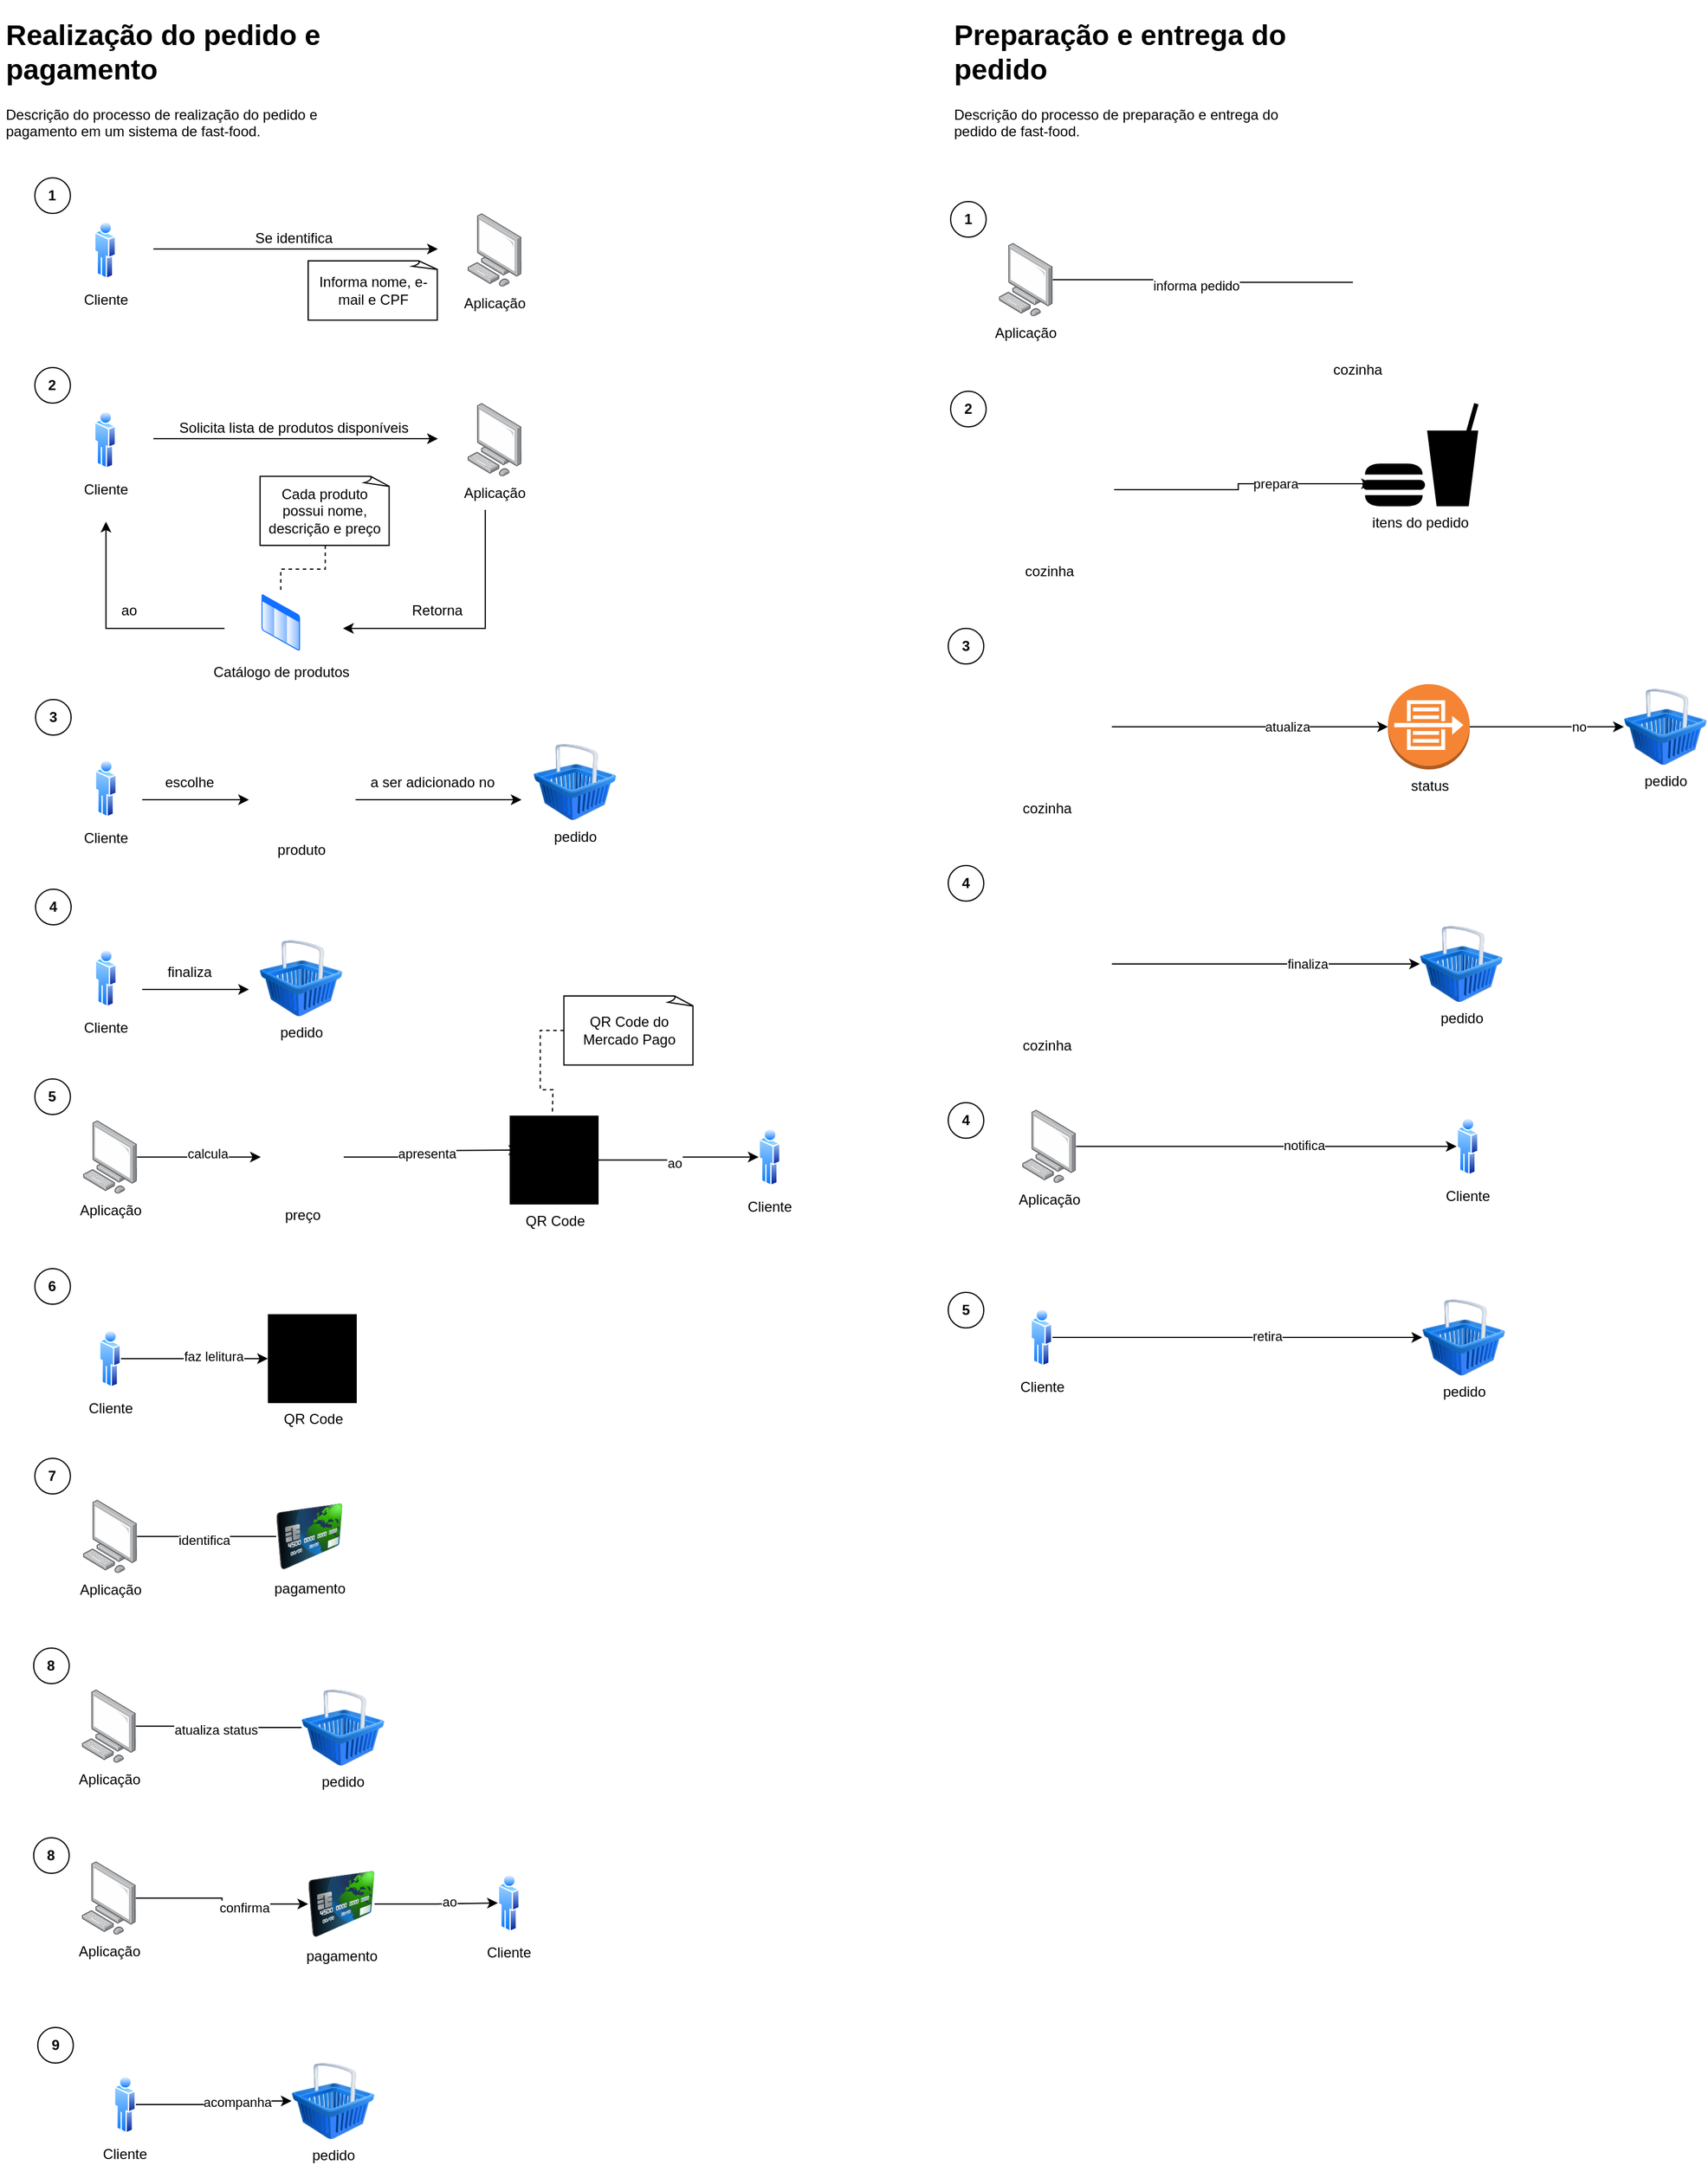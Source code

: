 <mxfile version="22.0.2" type="device">
  <diagram name="Page-1" id="wuaurv5I-6Jd20xGGzwU">
    <mxGraphModel dx="474" dy="1897" grid="1" gridSize="10" guides="1" tooltips="1" connect="1" arrows="1" fold="1" page="1" pageScale="1" pageWidth="850" pageHeight="1100" math="0" shadow="0">
      <root>
        <mxCell id="0" />
        <mxCell id="1" parent="0" />
        <mxCell id="OzX1Dmt7QXQ8DhSSnQp_-1" value="Cliente" style="image;aspect=fixed;perimeter=ellipsePerimeter;html=1;align=center;shadow=0;dashed=0;spacingTop=3;image=img/lib/active_directory/user.svg;" parent="1" vertex="1">
          <mxGeometry x="129.4" y="-724.1" width="18.5" height="50" as="geometry" />
        </mxCell>
        <mxCell id="OzX1Dmt7QXQ8DhSSnQp_-2" value="Aplicação" style="image;points=[];aspect=fixed;html=1;align=center;shadow=0;dashed=0;image=img/lib/allied_telesis/computer_and_terminals/Personal_Computer.svg;" parent="1" vertex="1">
          <mxGeometry x="444.4" y="-730" width="45.6" height="61.8" as="geometry" />
        </mxCell>
        <mxCell id="OzX1Dmt7QXQ8DhSSnQp_-3" value="" style="endArrow=classic;html=1;rounded=0;" parent="1" edge="1">
          <mxGeometry width="50" height="50" relative="1" as="geometry">
            <mxPoint x="179.4" y="-700" as="sourcePoint" />
            <mxPoint x="419.4" y="-700" as="targetPoint" />
          </mxGeometry>
        </mxCell>
        <mxCell id="OzX1Dmt7QXQ8DhSSnQp_-6" value="Solicita lista de produtos disponíveis" style="text;html=1;strokeColor=none;fillColor=none;align=center;verticalAlign=middle;whiteSpace=wrap;rounded=0;" parent="1" vertex="1">
          <mxGeometry x="157.9" y="-724.1" width="280" height="30" as="geometry" />
        </mxCell>
        <mxCell id="OzX1Dmt7QXQ8DhSSnQp_-8" value="&lt;b&gt;2&lt;/b&gt;" style="ellipse;whiteSpace=wrap;html=1;aspect=fixed;" parent="1" vertex="1">
          <mxGeometry x="79.4" y="-760" width="30" height="30" as="geometry" />
        </mxCell>
        <mxCell id="OzX1Dmt7QXQ8DhSSnQp_-11" value="" style="endArrow=classic;html=1;rounded=0;" parent="1" edge="1">
          <mxGeometry width="50" height="50" relative="1" as="geometry">
            <mxPoint x="459.4" y="-640" as="sourcePoint" />
            <mxPoint x="339.4" y="-540" as="targetPoint" />
            <Array as="points">
              <mxPoint x="459.4" y="-540" />
            </Array>
          </mxGeometry>
        </mxCell>
        <mxCell id="OzX1Dmt7QXQ8DhSSnQp_-12" value="Catálogo de produtos" style="image;aspect=fixed;perimeter=ellipsePerimeter;html=1;align=center;shadow=0;dashed=0;spacingTop=3;image=img/lib/active_directory/list.svg;" parent="1" vertex="1">
          <mxGeometry x="269.4" y="-570" width="35" height="50" as="geometry" />
        </mxCell>
        <mxCell id="OzX1Dmt7QXQ8DhSSnQp_-13" value="Retorna" style="text;html=1;strokeColor=none;fillColor=none;align=center;verticalAlign=middle;whiteSpace=wrap;rounded=0;" parent="1" vertex="1">
          <mxGeometry x="389.4" y="-570" width="60" height="30" as="geometry" />
        </mxCell>
        <mxCell id="OzX1Dmt7QXQ8DhSSnQp_-14" value="" style="endArrow=classic;html=1;rounded=0;" parent="1" edge="1">
          <mxGeometry width="50" height="50" relative="1" as="geometry">
            <mxPoint x="239.4" y="-540" as="sourcePoint" />
            <mxPoint x="139.4" y="-630" as="targetPoint" />
            <Array as="points">
              <mxPoint x="139.4" y="-540" />
            </Array>
          </mxGeometry>
        </mxCell>
        <mxCell id="OzX1Dmt7QXQ8DhSSnQp_-15" value="ao" style="text;html=1;strokeColor=none;fillColor=none;align=center;verticalAlign=middle;whiteSpace=wrap;rounded=0;" parent="1" vertex="1">
          <mxGeometry x="129.4" y="-570" width="60" height="30" as="geometry" />
        </mxCell>
        <mxCell id="OzX1Dmt7QXQ8DhSSnQp_-17" value="Cliente" style="image;aspect=fixed;perimeter=ellipsePerimeter;html=1;align=center;shadow=0;dashed=0;spacingTop=3;image=img/lib/active_directory/user.svg;" parent="1" vertex="1">
          <mxGeometry x="130" y="-430" width="18.5" height="50" as="geometry" />
        </mxCell>
        <mxCell id="OzX1Dmt7QXQ8DhSSnQp_-18" value="produto" style="shape=image;html=1;verticalAlign=top;verticalLabelPosition=bottom;labelBackgroundColor=#ffffff;imageAspect=0;aspect=fixed;image=https://cdn1.iconfinder.com/data/icons/cartoon-snack/128/burger-128.png" parent="1" vertex="1">
          <mxGeometry x="270" y="-435.5" width="68" height="68" as="geometry" />
        </mxCell>
        <mxCell id="OzX1Dmt7QXQ8DhSSnQp_-19" value="" style="endArrow=classic;html=1;rounded=0;" parent="1" edge="1">
          <mxGeometry width="50" height="50" relative="1" as="geometry">
            <mxPoint x="170" y="-395.5" as="sourcePoint" />
            <mxPoint x="260" y="-395.5" as="targetPoint" />
          </mxGeometry>
        </mxCell>
        <mxCell id="OzX1Dmt7QXQ8DhSSnQp_-20" value="escolhe" style="text;html=1;strokeColor=none;fillColor=none;align=center;verticalAlign=middle;whiteSpace=wrap;rounded=0;" parent="1" vertex="1">
          <mxGeometry x="180" y="-425.5" width="60" height="30" as="geometry" />
        </mxCell>
        <mxCell id="OzX1Dmt7QXQ8DhSSnQp_-22" value="&lt;b&gt;3&lt;/b&gt;" style="ellipse;whiteSpace=wrap;html=1;aspect=fixed;" parent="1" vertex="1">
          <mxGeometry x="80" y="-480" width="30" height="30" as="geometry" />
        </mxCell>
        <mxCell id="OzX1Dmt7QXQ8DhSSnQp_-23" value="pedido" style="image;html=1;image=img/lib/clip_art/finance/Shopping_Cart_128x128.png" parent="1" vertex="1">
          <mxGeometry x="500" y="-442.5" width="70" height="64" as="geometry" />
        </mxCell>
        <mxCell id="OzX1Dmt7QXQ8DhSSnQp_-24" value="" style="endArrow=classic;html=1;rounded=0;" parent="1" edge="1">
          <mxGeometry width="50" height="50" relative="1" as="geometry">
            <mxPoint x="350" y="-395.5" as="sourcePoint" />
            <mxPoint x="490" y="-395.5" as="targetPoint" />
          </mxGeometry>
        </mxCell>
        <mxCell id="OzX1Dmt7QXQ8DhSSnQp_-25" value="a ser adicionado no" style="text;html=1;strokeColor=none;fillColor=none;align=center;verticalAlign=middle;whiteSpace=wrap;rounded=0;" parent="1" vertex="1">
          <mxGeometry x="360" y="-425.5" width="110" height="30" as="geometry" />
        </mxCell>
        <mxCell id="OzX1Dmt7QXQ8DhSSnQp_-26" value="&lt;h1&gt;Realização do pedido e pagamento&lt;/h1&gt;&lt;p&gt;Descrição do processo de realização do pedido e pagamento em um sistema de fast-food.&lt;/p&gt;" style="text;html=1;strokeColor=none;fillColor=none;spacing=5;spacingTop=-20;whiteSpace=wrap;overflow=hidden;rounded=0;" parent="1" vertex="1">
          <mxGeometry x="50" y="-1060" width="290" height="140" as="geometry" />
        </mxCell>
        <mxCell id="OzX1Dmt7QXQ8DhSSnQp_-27" value="Cliente" style="image;aspect=fixed;perimeter=ellipsePerimeter;html=1;align=center;shadow=0;dashed=0;spacingTop=3;image=img/lib/active_directory/user.svg;" parent="1" vertex="1">
          <mxGeometry x="130" y="-270" width="18.5" height="50" as="geometry" />
        </mxCell>
        <mxCell id="OzX1Dmt7QXQ8DhSSnQp_-29" value="" style="endArrow=classic;html=1;rounded=0;" parent="1" edge="1">
          <mxGeometry width="50" height="50" relative="1" as="geometry">
            <mxPoint x="170" y="-235.5" as="sourcePoint" />
            <mxPoint x="260" y="-235.5" as="targetPoint" />
          </mxGeometry>
        </mxCell>
        <mxCell id="OzX1Dmt7QXQ8DhSSnQp_-30" value="finaliza" style="text;html=1;strokeColor=none;fillColor=none;align=center;verticalAlign=middle;whiteSpace=wrap;rounded=0;" parent="1" vertex="1">
          <mxGeometry x="180" y="-265.5" width="60" height="30" as="geometry" />
        </mxCell>
        <mxCell id="OzX1Dmt7QXQ8DhSSnQp_-31" value="&lt;b&gt;4&lt;/b&gt;" style="ellipse;whiteSpace=wrap;html=1;aspect=fixed;" parent="1" vertex="1">
          <mxGeometry x="80" y="-320" width="30" height="30" as="geometry" />
        </mxCell>
        <mxCell id="OzX1Dmt7QXQ8DhSSnQp_-32" value="pedido" style="image;html=1;image=img/lib/clip_art/finance/Shopping_Cart_128x128.png" parent="1" vertex="1">
          <mxGeometry x="269" y="-277" width="70" height="64" as="geometry" />
        </mxCell>
        <mxCell id="ye5l1tjyb0kLey99E6Re-64" style="edgeStyle=orthogonalEdgeStyle;rounded=0;orthogonalLoop=1;jettySize=auto;html=1;" parent="1" source="OzX1Dmt7QXQ8DhSSnQp_-35" edge="1">
          <mxGeometry relative="1" as="geometry">
            <mxPoint x="488" y="-100" as="targetPoint" />
          </mxGeometry>
        </mxCell>
        <mxCell id="ye5l1tjyb0kLey99E6Re-67" value="apresenta" style="edgeLabel;html=1;align=center;verticalAlign=middle;resizable=0;points=[];" parent="ye5l1tjyb0kLey99E6Re-64" vertex="1" connectable="0">
          <mxGeometry x="-0.086" y="3" relative="1" as="geometry">
            <mxPoint as="offset" />
          </mxGeometry>
        </mxCell>
        <mxCell id="OzX1Dmt7QXQ8DhSSnQp_-35" value="preço" style="shape=image;html=1;verticalAlign=top;verticalLabelPosition=bottom;labelBackgroundColor=#ffffff;imageAspect=0;aspect=fixed;image=https://cdn0.iconfinder.com/data/icons/business-startup-10/50/29-128.png" parent="1" vertex="1">
          <mxGeometry x="270.0" y="-129.1" width="70" height="70" as="geometry" />
        </mxCell>
        <mxCell id="OzX1Dmt7QXQ8DhSSnQp_-36" value="" style="endArrow=classic;html=1;rounded=0;" parent="1" source="ye5l1tjyb0kLey99E6Re-16" target="OzX1Dmt7QXQ8DhSSnQp_-35" edge="1">
          <mxGeometry width="50" height="50" relative="1" as="geometry">
            <mxPoint x="720" y="-174" as="sourcePoint" />
            <mxPoint x="820" y="-174.5" as="targetPoint" />
          </mxGeometry>
        </mxCell>
        <mxCell id="ye5l1tjyb0kLey99E6Re-18" value="calcula" style="edgeLabel;html=1;align=center;verticalAlign=middle;resizable=0;points=[];" parent="OzX1Dmt7QXQ8DhSSnQp_-36" vertex="1" connectable="0">
          <mxGeometry x="0.143" y="3" relative="1" as="geometry">
            <mxPoint as="offset" />
          </mxGeometry>
        </mxCell>
        <mxCell id="OzX1Dmt7QXQ8DhSSnQp_-38" value="pagamento" style="image;html=1;image=img/lib/clip_art/finance/Credit_Card_128x128.png" parent="1" vertex="1">
          <mxGeometry x="283" y="195.9" width="56" height="60" as="geometry" />
        </mxCell>
        <mxCell id="ye5l1tjyb0kLey99E6Re-1" value="Cliente" style="image;aspect=fixed;perimeter=ellipsePerimeter;html=1;align=center;shadow=0;dashed=0;spacingTop=3;image=img/lib/active_directory/user.svg;" parent="1" vertex="1">
          <mxGeometry x="129.4" y="-884.1" width="18.5" height="50" as="geometry" />
        </mxCell>
        <mxCell id="ye5l1tjyb0kLey99E6Re-2" value="Aplicação" style="image;points=[];aspect=fixed;html=1;align=center;shadow=0;dashed=0;image=img/lib/allied_telesis/computer_and_terminals/Personal_Computer.svg;" parent="1" vertex="1">
          <mxGeometry x="444.4" y="-890" width="45.6" height="61.8" as="geometry" />
        </mxCell>
        <mxCell id="ye5l1tjyb0kLey99E6Re-3" value="" style="endArrow=classic;html=1;rounded=0;" parent="1" edge="1">
          <mxGeometry width="50" height="50" relative="1" as="geometry">
            <mxPoint x="179.4" y="-860" as="sourcePoint" />
            <mxPoint x="419.4" y="-860" as="targetPoint" />
          </mxGeometry>
        </mxCell>
        <mxCell id="ye5l1tjyb0kLey99E6Re-4" value="Se identifica" style="text;html=1;strokeColor=none;fillColor=none;align=center;verticalAlign=middle;whiteSpace=wrap;rounded=0;" parent="1" vertex="1">
          <mxGeometry x="157.9" y="-884.1" width="280" height="30" as="geometry" />
        </mxCell>
        <mxCell id="ye5l1tjyb0kLey99E6Re-5" value="&lt;b&gt;1&lt;/b&gt;" style="ellipse;whiteSpace=wrap;html=1;aspect=fixed;" parent="1" vertex="1">
          <mxGeometry x="79.4" y="-920" width="30" height="30" as="geometry" />
        </mxCell>
        <mxCell id="ye5l1tjyb0kLey99E6Re-12" value="Informa nome, e-mail e CPF" style="whiteSpace=wrap;html=1;shape=mxgraph.basic.document" parent="1" vertex="1">
          <mxGeometry x="310" y="-850" width="110" height="50" as="geometry" />
        </mxCell>
        <mxCell id="ye5l1tjyb0kLey99E6Re-15" style="edgeStyle=orthogonalEdgeStyle;rounded=0;orthogonalLoop=1;jettySize=auto;html=1;endArrow=none;endFill=0;dashed=1;" parent="1" source="ye5l1tjyb0kLey99E6Re-13" target="OzX1Dmt7QXQ8DhSSnQp_-12" edge="1">
          <mxGeometry relative="1" as="geometry" />
        </mxCell>
        <mxCell id="ye5l1tjyb0kLey99E6Re-13" value="Cada produto possui nome, descrição e preço" style="whiteSpace=wrap;html=1;shape=mxgraph.basic.document" parent="1" vertex="1">
          <mxGeometry x="269.4" y="-668.2" width="110" height="58.2" as="geometry" />
        </mxCell>
        <mxCell id="ye5l1tjyb0kLey99E6Re-16" value="Aplicação" style="image;points=[];aspect=fixed;html=1;align=center;shadow=0;dashed=0;image=img/lib/allied_telesis/computer_and_terminals/Personal_Computer.svg;" parent="1" vertex="1">
          <mxGeometry x="120" y="-125.0" width="45.6" height="61.8" as="geometry" />
        </mxCell>
        <mxCell id="ye5l1tjyb0kLey99E6Re-19" value="&lt;b&gt;5&lt;/b&gt;" style="ellipse;whiteSpace=wrap;html=1;aspect=fixed;" parent="1" vertex="1">
          <mxGeometry x="79.4" y="-160" width="30" height="30" as="geometry" />
        </mxCell>
        <mxCell id="ye5l1tjyb0kLey99E6Re-20" value="Cliente" style="image;aspect=fixed;perimeter=ellipsePerimeter;html=1;align=center;shadow=0;dashed=0;spacingTop=3;image=img/lib/active_directory/user.svg;" parent="1" vertex="1">
          <mxGeometry x="690" y="-119.1" width="18.5" height="50" as="geometry" />
        </mxCell>
        <mxCell id="ye5l1tjyb0kLey99E6Re-29" value="&lt;b&gt;6&lt;/b&gt;" style="ellipse;whiteSpace=wrap;html=1;aspect=fixed;" parent="1" vertex="1">
          <mxGeometry x="79.4" width="30" height="30" as="geometry" />
        </mxCell>
        <mxCell id="ye5l1tjyb0kLey99E6Re-31" style="edgeStyle=orthogonalEdgeStyle;rounded=0;orthogonalLoop=1;jettySize=auto;html=1;" parent="1" source="ye5l1tjyb0kLey99E6Re-30" target="ye5l1tjyb0kLey99E6Re-70" edge="1">
          <mxGeometry relative="1" as="geometry">
            <mxPoint x="260" y="76" as="targetPoint" />
          </mxGeometry>
        </mxCell>
        <mxCell id="ye5l1tjyb0kLey99E6Re-32" value="faz lelitura" style="edgeLabel;html=1;align=center;verticalAlign=middle;resizable=0;points=[];" parent="ye5l1tjyb0kLey99E6Re-31" vertex="1" connectable="0">
          <mxGeometry x="0.25" y="2" relative="1" as="geometry">
            <mxPoint as="offset" />
          </mxGeometry>
        </mxCell>
        <mxCell id="ye5l1tjyb0kLey99E6Re-30" value="Cliente" style="image;aspect=fixed;perimeter=ellipsePerimeter;html=1;align=center;shadow=0;dashed=0;spacingTop=3;image=img/lib/active_directory/user.svg;" parent="1" vertex="1">
          <mxGeometry x="133.55" y="50.9" width="18.5" height="50" as="geometry" />
        </mxCell>
        <mxCell id="ye5l1tjyb0kLey99E6Re-74" style="edgeStyle=orthogonalEdgeStyle;rounded=0;orthogonalLoop=1;jettySize=auto;html=1;endArrow=none;endFill=0;" parent="1" source="ye5l1tjyb0kLey99E6Re-39" target="OzX1Dmt7QXQ8DhSSnQp_-38" edge="1">
          <mxGeometry relative="1" as="geometry" />
        </mxCell>
        <mxCell id="ye5l1tjyb0kLey99E6Re-75" value="identifica" style="edgeLabel;html=1;align=center;verticalAlign=middle;resizable=0;points=[];" parent="ye5l1tjyb0kLey99E6Re-74" vertex="1" connectable="0">
          <mxGeometry x="-0.039" y="-3" relative="1" as="geometry">
            <mxPoint as="offset" />
          </mxGeometry>
        </mxCell>
        <mxCell id="ye5l1tjyb0kLey99E6Re-39" value="Aplicação" style="image;points=[];aspect=fixed;html=1;align=center;shadow=0;dashed=0;image=img/lib/allied_telesis/computer_and_terminals/Personal_Computer.svg;" parent="1" vertex="1">
          <mxGeometry x="120" y="195.0" width="45.6" height="61.8" as="geometry" />
        </mxCell>
        <mxCell id="ye5l1tjyb0kLey99E6Re-40" value="&lt;b&gt;7&lt;/b&gt;" style="ellipse;whiteSpace=wrap;html=1;aspect=fixed;" parent="1" vertex="1">
          <mxGeometry x="79.4" y="160" width="30" height="30" as="geometry" />
        </mxCell>
        <mxCell id="ye5l1tjyb0kLey99E6Re-65" style="edgeStyle=orthogonalEdgeStyle;rounded=0;orthogonalLoop=1;jettySize=auto;html=1;entryX=0;entryY=0.5;entryDx=0;entryDy=0;exitX=1;exitY=0.5;exitDx=0;exitDy=0;" parent="1" source="ye5l1tjyb0kLey99E6Re-73" target="ye5l1tjyb0kLey99E6Re-20" edge="1">
          <mxGeometry relative="1" as="geometry">
            <mxPoint x="544.25" y="-94.1" as="sourcePoint" />
          </mxGeometry>
        </mxCell>
        <mxCell id="ye5l1tjyb0kLey99E6Re-66" value="ao" style="edgeLabel;html=1;align=center;verticalAlign=middle;resizable=0;points=[];" parent="ye5l1tjyb0kLey99E6Re-65" vertex="1" connectable="0">
          <mxGeometry x="-0.076" y="-2" relative="1" as="geometry">
            <mxPoint as="offset" />
          </mxGeometry>
        </mxCell>
        <mxCell id="ye5l1tjyb0kLey99E6Re-69" style="edgeStyle=orthogonalEdgeStyle;rounded=0;orthogonalLoop=1;jettySize=auto;html=1;endArrow=none;endFill=0;dashed=1;" parent="1" source="ye5l1tjyb0kLey99E6Re-68" edge="1">
          <mxGeometry relative="1" as="geometry">
            <mxPoint x="516" y="-130" as="targetPoint" />
          </mxGeometry>
        </mxCell>
        <mxCell id="ye5l1tjyb0kLey99E6Re-68" value="QR Code do Mercado Pago" style="whiteSpace=wrap;html=1;shape=mxgraph.basic.document" parent="1" vertex="1">
          <mxGeometry x="525.75" y="-230.0" width="110" height="58.2" as="geometry" />
        </mxCell>
        <mxCell id="ye5l1tjyb0kLey99E6Re-70" value="QR Code" style="shape=image;html=1;verticalAlign=top;verticalLabelPosition=bottom;labelBackgroundColor=#ffffff;imageAspect=0;aspect=fixed;image=https://cdn1.iconfinder.com/data/icons/ionicons-outline-vol-2/512/qr-code-outline-128.png;imageBackground=#000000;" parent="1" vertex="1">
          <mxGeometry x="276" y="38.4" width="75" height="75" as="geometry" />
        </mxCell>
        <mxCell id="ye5l1tjyb0kLey99E6Re-73" value="QR Code" style="shape=image;html=1;verticalAlign=top;verticalLabelPosition=bottom;labelBackgroundColor=#ffffff;imageAspect=0;aspect=fixed;image=https://cdn1.iconfinder.com/data/icons/ionicons-outline-vol-2/512/qr-code-outline-128.png;imageBackground=#000000;" parent="1" vertex="1">
          <mxGeometry x="480" y="-129.1" width="75" height="75" as="geometry" />
        </mxCell>
        <mxCell id="ye5l1tjyb0kLey99E6Re-77" style="edgeStyle=orthogonalEdgeStyle;rounded=0;orthogonalLoop=1;jettySize=auto;html=1;endArrow=none;endFill=0;" parent="1" source="ye5l1tjyb0kLey99E6Re-79" target="ye5l1tjyb0kLey99E6Re-81" edge="1">
          <mxGeometry relative="1" as="geometry">
            <mxPoint x="282" y="385.9" as="targetPoint" />
          </mxGeometry>
        </mxCell>
        <mxCell id="ye5l1tjyb0kLey99E6Re-78" value="atualiza status" style="edgeLabel;html=1;align=center;verticalAlign=middle;resizable=0;points=[];" parent="ye5l1tjyb0kLey99E6Re-77" vertex="1" connectable="0">
          <mxGeometry x="-0.039" y="-3" relative="1" as="geometry">
            <mxPoint as="offset" />
          </mxGeometry>
        </mxCell>
        <mxCell id="ye5l1tjyb0kLey99E6Re-79" value="Aplicação" style="image;points=[];aspect=fixed;html=1;align=center;shadow=0;dashed=0;image=img/lib/allied_telesis/computer_and_terminals/Personal_Computer.svg;" parent="1" vertex="1">
          <mxGeometry x="119" y="355.0" width="45.6" height="61.8" as="geometry" />
        </mxCell>
        <mxCell id="ye5l1tjyb0kLey99E6Re-80" value="&lt;b&gt;8&lt;/b&gt;" style="ellipse;whiteSpace=wrap;html=1;aspect=fixed;" parent="1" vertex="1">
          <mxGeometry x="78.4" y="320" width="30" height="30" as="geometry" />
        </mxCell>
        <mxCell id="ye5l1tjyb0kLey99E6Re-81" value="pedido" style="image;html=1;image=img/lib/clip_art/finance/Shopping_Cart_128x128.png" parent="1" vertex="1">
          <mxGeometry x="304.4" y="355" width="70" height="64" as="geometry" />
        </mxCell>
        <mxCell id="ye5l1tjyb0kLey99E6Re-83" value="&lt;h1&gt;Preparação e entrega do pedido&lt;/h1&gt;&lt;p&gt;Descrição do processo de preparação e entrega do pedido de fast-food.&lt;/p&gt;" style="text;html=1;strokeColor=none;fillColor=none;spacing=5;spacingTop=-20;whiteSpace=wrap;overflow=hidden;rounded=0;" parent="1" vertex="1">
          <mxGeometry x="850" y="-1060" width="290" height="140" as="geometry" />
        </mxCell>
        <mxCell id="ye5l1tjyb0kLey99E6Re-85" style="edgeStyle=orthogonalEdgeStyle;rounded=0;orthogonalLoop=1;jettySize=auto;html=1;endArrow=none;endFill=0;entryX=0.469;entryY=0.532;entryDx=0;entryDy=0;entryPerimeter=0;" parent="1" source="ye5l1tjyb0kLey99E6Re-87" target="ye5l1tjyb0kLey99E6Re-92" edge="1">
          <mxGeometry relative="1" as="geometry">
            <mxPoint x="1078" y="-833" as="targetPoint" />
          </mxGeometry>
        </mxCell>
        <mxCell id="ye5l1tjyb0kLey99E6Re-86" value="informa pedido" style="edgeLabel;html=1;align=center;verticalAlign=middle;resizable=0;points=[];" parent="ye5l1tjyb0kLey99E6Re-85" vertex="1" connectable="0">
          <mxGeometry x="-0.039" y="-3" relative="1" as="geometry">
            <mxPoint as="offset" />
          </mxGeometry>
        </mxCell>
        <mxCell id="ye5l1tjyb0kLey99E6Re-87" value="Aplicação" style="image;points=[];aspect=fixed;html=1;align=center;shadow=0;dashed=0;image=img/lib/allied_telesis/computer_and_terminals/Personal_Computer.svg;" parent="1" vertex="1">
          <mxGeometry x="892.6" y="-865" width="45.6" height="61.8" as="geometry" />
        </mxCell>
        <mxCell id="ye5l1tjyb0kLey99E6Re-88" value="&lt;b&gt;1&lt;/b&gt;" style="ellipse;whiteSpace=wrap;html=1;aspect=fixed;" parent="1" vertex="1">
          <mxGeometry x="852" y="-900" width="30" height="30" as="geometry" />
        </mxCell>
        <mxCell id="ye5l1tjyb0kLey99E6Re-92" value="cozinha" style="shape=image;html=1;verticalAlign=top;verticalLabelPosition=bottom;labelBackgroundColor=#ffffff;imageAspect=0;aspect=fixed;image=https://cdn0.iconfinder.com/data/icons/kameleon-free-pack/110/Chef-2-128.png" parent="1" vertex="1">
          <mxGeometry x="1131.4" y="-900" width="128" height="128" as="geometry" />
        </mxCell>
        <mxCell id="ye5l1tjyb0kLey99E6Re-96" value="&lt;b&gt;2&lt;/b&gt;" style="ellipse;whiteSpace=wrap;html=1;aspect=fixed;" parent="1" vertex="1">
          <mxGeometry x="852" y="-740" width="30" height="30" as="geometry" />
        </mxCell>
        <mxCell id="ye5l1tjyb0kLey99E6Re-99" style="edgeStyle=orthogonalEdgeStyle;rounded=0;orthogonalLoop=1;jettySize=auto;html=1;entryX=0.082;entryY=0.782;entryDx=0;entryDy=0;entryPerimeter=0;" parent="1" source="ye5l1tjyb0kLey99E6Re-97" target="ye5l1tjyb0kLey99E6Re-98" edge="1">
          <mxGeometry relative="1" as="geometry" />
        </mxCell>
        <mxCell id="ye5l1tjyb0kLey99E6Re-100" value="prepara" style="edgeLabel;html=1;align=center;verticalAlign=middle;resizable=0;points=[];" parent="ye5l1tjyb0kLey99E6Re-99" vertex="1" connectable="0">
          <mxGeometry x="0.264" relative="1" as="geometry">
            <mxPoint as="offset" />
          </mxGeometry>
        </mxCell>
        <mxCell id="ye5l1tjyb0kLey99E6Re-97" value="cozinha" style="shape=image;html=1;verticalAlign=top;verticalLabelPosition=bottom;labelBackgroundColor=#ffffff;imageAspect=0;aspect=fixed;image=https://cdn0.iconfinder.com/data/icons/kameleon-free-pack/110/Chef-2-128.png" parent="1" vertex="1">
          <mxGeometry x="880" y="-712" width="110" height="110" as="geometry" />
        </mxCell>
        <mxCell id="ye5l1tjyb0kLey99E6Re-98" value="itens do pedido" style="shape=mxgraph.signs.food.fast_food;html=1;pointerEvents=1;fillColor=#000000;strokeColor=none;verticalLabelPosition=bottom;verticalAlign=top;align=center;" parent="1" vertex="1">
          <mxGeometry x="1199.4" y="-730" width="98" height="87" as="geometry" />
        </mxCell>
        <mxCell id="ye5l1tjyb0kLey99E6Re-101" value="&lt;b&gt;3&lt;/b&gt;" style="ellipse;whiteSpace=wrap;html=1;aspect=fixed;" parent="1" vertex="1">
          <mxGeometry x="850" y="-540" width="30" height="30" as="geometry" />
        </mxCell>
        <mxCell id="ye5l1tjyb0kLey99E6Re-102" style="edgeStyle=orthogonalEdgeStyle;rounded=0;orthogonalLoop=1;jettySize=auto;html=1;" parent="1" source="ye5l1tjyb0kLey99E6Re-104" target="ye5l1tjyb0kLey99E6Re-107" edge="1">
          <mxGeometry relative="1" as="geometry">
            <mxPoint x="1205.436" y="-461.966" as="targetPoint" />
          </mxGeometry>
        </mxCell>
        <mxCell id="ye5l1tjyb0kLey99E6Re-103" value="atualiza" style="edgeLabel;html=1;align=center;verticalAlign=middle;resizable=0;points=[];" parent="ye5l1tjyb0kLey99E6Re-102" vertex="1" connectable="0">
          <mxGeometry x="0.264" relative="1" as="geometry">
            <mxPoint as="offset" />
          </mxGeometry>
        </mxCell>
        <mxCell id="ye5l1tjyb0kLey99E6Re-104" value="cozinha" style="shape=image;html=1;verticalAlign=top;verticalLabelPosition=bottom;labelBackgroundColor=#ffffff;imageAspect=0;aspect=fixed;image=https://cdn0.iconfinder.com/data/icons/kameleon-free-pack/110/Chef-2-128.png" parent="1" vertex="1">
          <mxGeometry x="878" y="-512" width="110" height="110" as="geometry" />
        </mxCell>
        <mxCell id="ye5l1tjyb0kLey99E6Re-111" style="edgeStyle=orthogonalEdgeStyle;rounded=0;orthogonalLoop=1;jettySize=auto;html=1;" parent="1" source="ye5l1tjyb0kLey99E6Re-107" target="ye5l1tjyb0kLey99E6Re-110" edge="1">
          <mxGeometry relative="1" as="geometry" />
        </mxCell>
        <mxCell id="ye5l1tjyb0kLey99E6Re-112" value="no" style="edgeLabel;html=1;align=center;verticalAlign=middle;resizable=0;points=[];" parent="ye5l1tjyb0kLey99E6Re-111" vertex="1" connectable="0">
          <mxGeometry x="0.415" relative="1" as="geometry">
            <mxPoint as="offset" />
          </mxGeometry>
        </mxCell>
        <mxCell id="ye5l1tjyb0kLey99E6Re-107" value="status" style="outlineConnect=0;dashed=0;verticalLabelPosition=bottom;verticalAlign=top;align=center;html=1;shape=mxgraph.aws3.flow_logs;fillColor=#F58534;gradientColor=none;" parent="1" vertex="1">
          <mxGeometry x="1221" y="-493" width="69" height="72" as="geometry" />
        </mxCell>
        <mxCell id="ye5l1tjyb0kLey99E6Re-110" value="pedido" style="image;html=1;image=img/lib/clip_art/finance/Shopping_Cart_128x128.png" parent="1" vertex="1">
          <mxGeometry x="1420" y="-489" width="70" height="64" as="geometry" />
        </mxCell>
        <mxCell id="ye5l1tjyb0kLey99E6Re-113" value="&lt;b&gt;4&lt;/b&gt;" style="ellipse;whiteSpace=wrap;html=1;aspect=fixed;" parent="1" vertex="1">
          <mxGeometry x="850" y="-340" width="30" height="30" as="geometry" />
        </mxCell>
        <mxCell id="ye5l1tjyb0kLey99E6Re-114" style="edgeStyle=orthogonalEdgeStyle;rounded=0;orthogonalLoop=1;jettySize=auto;html=1;" parent="1" source="ye5l1tjyb0kLey99E6Re-116" target="ye5l1tjyb0kLey99E6Re-120" edge="1">
          <mxGeometry relative="1" as="geometry">
            <mxPoint x="1221" y="-257" as="targetPoint" />
          </mxGeometry>
        </mxCell>
        <mxCell id="ye5l1tjyb0kLey99E6Re-115" value="finaliza" style="edgeLabel;html=1;align=center;verticalAlign=middle;resizable=0;points=[];" parent="ye5l1tjyb0kLey99E6Re-114" vertex="1" connectable="0">
          <mxGeometry x="0.264" relative="1" as="geometry">
            <mxPoint as="offset" />
          </mxGeometry>
        </mxCell>
        <mxCell id="ye5l1tjyb0kLey99E6Re-116" value="cozinha" style="shape=image;html=1;verticalAlign=top;verticalLabelPosition=bottom;labelBackgroundColor=#ffffff;imageAspect=0;aspect=fixed;image=https://cdn0.iconfinder.com/data/icons/kameleon-free-pack/110/Chef-2-128.png" parent="1" vertex="1">
          <mxGeometry x="878" y="-312" width="110" height="110" as="geometry" />
        </mxCell>
        <mxCell id="ye5l1tjyb0kLey99E6Re-120" value="pedido" style="image;html=1;image=img/lib/clip_art/finance/Shopping_Cart_128x128.png" parent="1" vertex="1">
          <mxGeometry x="1247.9" y="-289" width="70" height="64" as="geometry" />
        </mxCell>
        <mxCell id="ye5l1tjyb0kLey99E6Re-121" value="Cliente" style="image;aspect=fixed;perimeter=ellipsePerimeter;html=1;align=center;shadow=0;dashed=0;spacingTop=3;image=img/lib/active_directory/user.svg;" parent="1" vertex="1">
          <mxGeometry x="1278.9" y="-128.1" width="18.5" height="50" as="geometry" />
        </mxCell>
        <mxCell id="ye5l1tjyb0kLey99E6Re-122" value="&lt;b&gt;5&lt;/b&gt;" style="ellipse;whiteSpace=wrap;html=1;aspect=fixed;" parent="1" vertex="1">
          <mxGeometry x="850" y="20" width="30" height="30" as="geometry" />
        </mxCell>
        <mxCell id="ye5l1tjyb0kLey99E6Re-123" value="pedido" style="image;html=1;image=img/lib/clip_art/finance/Shopping_Cart_128x128.png" parent="1" vertex="1">
          <mxGeometry x="1249.9" y="26" width="70" height="64" as="geometry" />
        </mxCell>
        <mxCell id="ye5l1tjyb0kLey99E6Re-129" value="&lt;b&gt;4&lt;/b&gt;" style="ellipse;whiteSpace=wrap;html=1;aspect=fixed;" parent="1" vertex="1">
          <mxGeometry x="850" y="-140" width="30" height="30" as="geometry" />
        </mxCell>
        <mxCell id="ye5l1tjyb0kLey99E6Re-132" style="edgeStyle=orthogonalEdgeStyle;rounded=0;orthogonalLoop=1;jettySize=auto;html=1;entryX=0;entryY=0.5;entryDx=0;entryDy=0;" parent="1" source="ye5l1tjyb0kLey99E6Re-131" target="ye5l1tjyb0kLey99E6Re-121" edge="1">
          <mxGeometry relative="1" as="geometry" />
        </mxCell>
        <mxCell id="ye5l1tjyb0kLey99E6Re-133" value="notifica" style="edgeLabel;html=1;align=center;verticalAlign=middle;resizable=0;points=[];" parent="ye5l1tjyb0kLey99E6Re-132" vertex="1" connectable="0">
          <mxGeometry x="0.197" y="1" relative="1" as="geometry">
            <mxPoint as="offset" />
          </mxGeometry>
        </mxCell>
        <mxCell id="ye5l1tjyb0kLey99E6Re-131" value="Aplicação" style="image;points=[];aspect=fixed;html=1;align=center;shadow=0;dashed=0;image=img/lib/allied_telesis/computer_and_terminals/Personal_Computer.svg;" parent="1" vertex="1">
          <mxGeometry x="912.2" y="-134" width="45.6" height="61.8" as="geometry" />
        </mxCell>
        <mxCell id="ye5l1tjyb0kLey99E6Re-135" style="edgeStyle=orthogonalEdgeStyle;rounded=0;orthogonalLoop=1;jettySize=auto;html=1;entryX=0;entryY=0.5;entryDx=0;entryDy=0;" parent="1" source="ye5l1tjyb0kLey99E6Re-134" target="ye5l1tjyb0kLey99E6Re-123" edge="1">
          <mxGeometry relative="1" as="geometry" />
        </mxCell>
        <mxCell id="ye5l1tjyb0kLey99E6Re-136" value="retira" style="edgeLabel;html=1;align=center;verticalAlign=middle;resizable=0;points=[];" parent="ye5l1tjyb0kLey99E6Re-135" vertex="1" connectable="0">
          <mxGeometry x="0.161" y="1" relative="1" as="geometry">
            <mxPoint as="offset" />
          </mxGeometry>
        </mxCell>
        <mxCell id="ye5l1tjyb0kLey99E6Re-134" value="Cliente" style="image;aspect=fixed;perimeter=ellipsePerimeter;html=1;align=center;shadow=0;dashed=0;spacingTop=3;image=img/lib/active_directory/user.svg;" parent="1" vertex="1">
          <mxGeometry x="919.4" y="33" width="18.5" height="50" as="geometry" />
        </mxCell>
        <mxCell id="_NoRyKZ8zVAYRncfV6cp-1" value="&lt;b&gt;8&lt;/b&gt;" style="ellipse;whiteSpace=wrap;html=1;aspect=fixed;" vertex="1" parent="1">
          <mxGeometry x="78.4" y="480" width="30" height="30" as="geometry" />
        </mxCell>
        <mxCell id="_NoRyKZ8zVAYRncfV6cp-7" style="edgeStyle=orthogonalEdgeStyle;rounded=0;orthogonalLoop=1;jettySize=auto;html=1;" edge="1" parent="1" source="_NoRyKZ8zVAYRncfV6cp-2" target="_NoRyKZ8zVAYRncfV6cp-6">
          <mxGeometry relative="1" as="geometry" />
        </mxCell>
        <mxCell id="_NoRyKZ8zVAYRncfV6cp-8" value="confirma" style="edgeLabel;html=1;align=center;verticalAlign=middle;resizable=0;points=[];" vertex="1" connectable="0" parent="_NoRyKZ8zVAYRncfV6cp-7">
          <mxGeometry x="0.282" y="-3" relative="1" as="geometry">
            <mxPoint as="offset" />
          </mxGeometry>
        </mxCell>
        <mxCell id="_NoRyKZ8zVAYRncfV6cp-2" value="Aplicação" style="image;points=[];aspect=fixed;html=1;align=center;shadow=0;dashed=0;image=img/lib/allied_telesis/computer_and_terminals/Personal_Computer.svg;" vertex="1" parent="1">
          <mxGeometry x="119" y="500.0" width="45.6" height="61.8" as="geometry" />
        </mxCell>
        <mxCell id="_NoRyKZ8zVAYRncfV6cp-3" value="Cliente" style="image;aspect=fixed;perimeter=ellipsePerimeter;html=1;align=center;shadow=0;dashed=0;spacingTop=3;image=img/lib/active_directory/user.svg;" vertex="1" parent="1">
          <mxGeometry x="470" y="510" width="18.5" height="50" as="geometry" />
        </mxCell>
        <mxCell id="_NoRyKZ8zVAYRncfV6cp-9" style="edgeStyle=orthogonalEdgeStyle;rounded=0;orthogonalLoop=1;jettySize=auto;html=1;entryX=0;entryY=0.5;entryDx=0;entryDy=0;" edge="1" parent="1" source="_NoRyKZ8zVAYRncfV6cp-6" target="_NoRyKZ8zVAYRncfV6cp-3">
          <mxGeometry relative="1" as="geometry" />
        </mxCell>
        <mxCell id="_NoRyKZ8zVAYRncfV6cp-10" value="ao" style="edgeLabel;html=1;align=center;verticalAlign=middle;resizable=0;points=[];" vertex="1" connectable="0" parent="_NoRyKZ8zVAYRncfV6cp-9">
          <mxGeometry x="0.213" y="1" relative="1" as="geometry">
            <mxPoint as="offset" />
          </mxGeometry>
        </mxCell>
        <mxCell id="_NoRyKZ8zVAYRncfV6cp-6" value="pagamento" style="image;html=1;image=img/lib/clip_art/finance/Credit_Card_128x128.png" vertex="1" parent="1">
          <mxGeometry x="310" y="505.9" width="56" height="60" as="geometry" />
        </mxCell>
        <mxCell id="_NoRyKZ8zVAYRncfV6cp-11" value="&lt;b&gt;9&lt;/b&gt;" style="ellipse;whiteSpace=wrap;html=1;aspect=fixed;" vertex="1" parent="1">
          <mxGeometry x="81.85" y="640" width="30" height="30" as="geometry" />
        </mxCell>
        <mxCell id="_NoRyKZ8zVAYRncfV6cp-21" style="edgeStyle=orthogonalEdgeStyle;rounded=0;orthogonalLoop=1;jettySize=auto;html=1;" edge="1" parent="1" source="_NoRyKZ8zVAYRncfV6cp-15" target="_NoRyKZ8zVAYRncfV6cp-20">
          <mxGeometry relative="1" as="geometry" />
        </mxCell>
        <mxCell id="_NoRyKZ8zVAYRncfV6cp-22" value="acompanha" style="edgeLabel;html=1;align=center;verticalAlign=middle;resizable=0;points=[];" vertex="1" connectable="0" parent="_NoRyKZ8zVAYRncfV6cp-21">
          <mxGeometry x="0.306" y="-1" relative="1" as="geometry">
            <mxPoint as="offset" />
          </mxGeometry>
        </mxCell>
        <mxCell id="_NoRyKZ8zVAYRncfV6cp-15" value="Cliente" style="image;aspect=fixed;perimeter=ellipsePerimeter;html=1;align=center;shadow=0;dashed=0;spacingTop=3;image=img/lib/active_directory/user.svg;" vertex="1" parent="1">
          <mxGeometry x="146.1" y="680" width="18.5" height="50" as="geometry" />
        </mxCell>
        <mxCell id="_NoRyKZ8zVAYRncfV6cp-20" value="pedido" style="image;html=1;image=img/lib/clip_art/finance/Shopping_Cart_128x128.png" vertex="1" parent="1">
          <mxGeometry x="296" y="670" width="70" height="64" as="geometry" />
        </mxCell>
      </root>
    </mxGraphModel>
  </diagram>
</mxfile>

